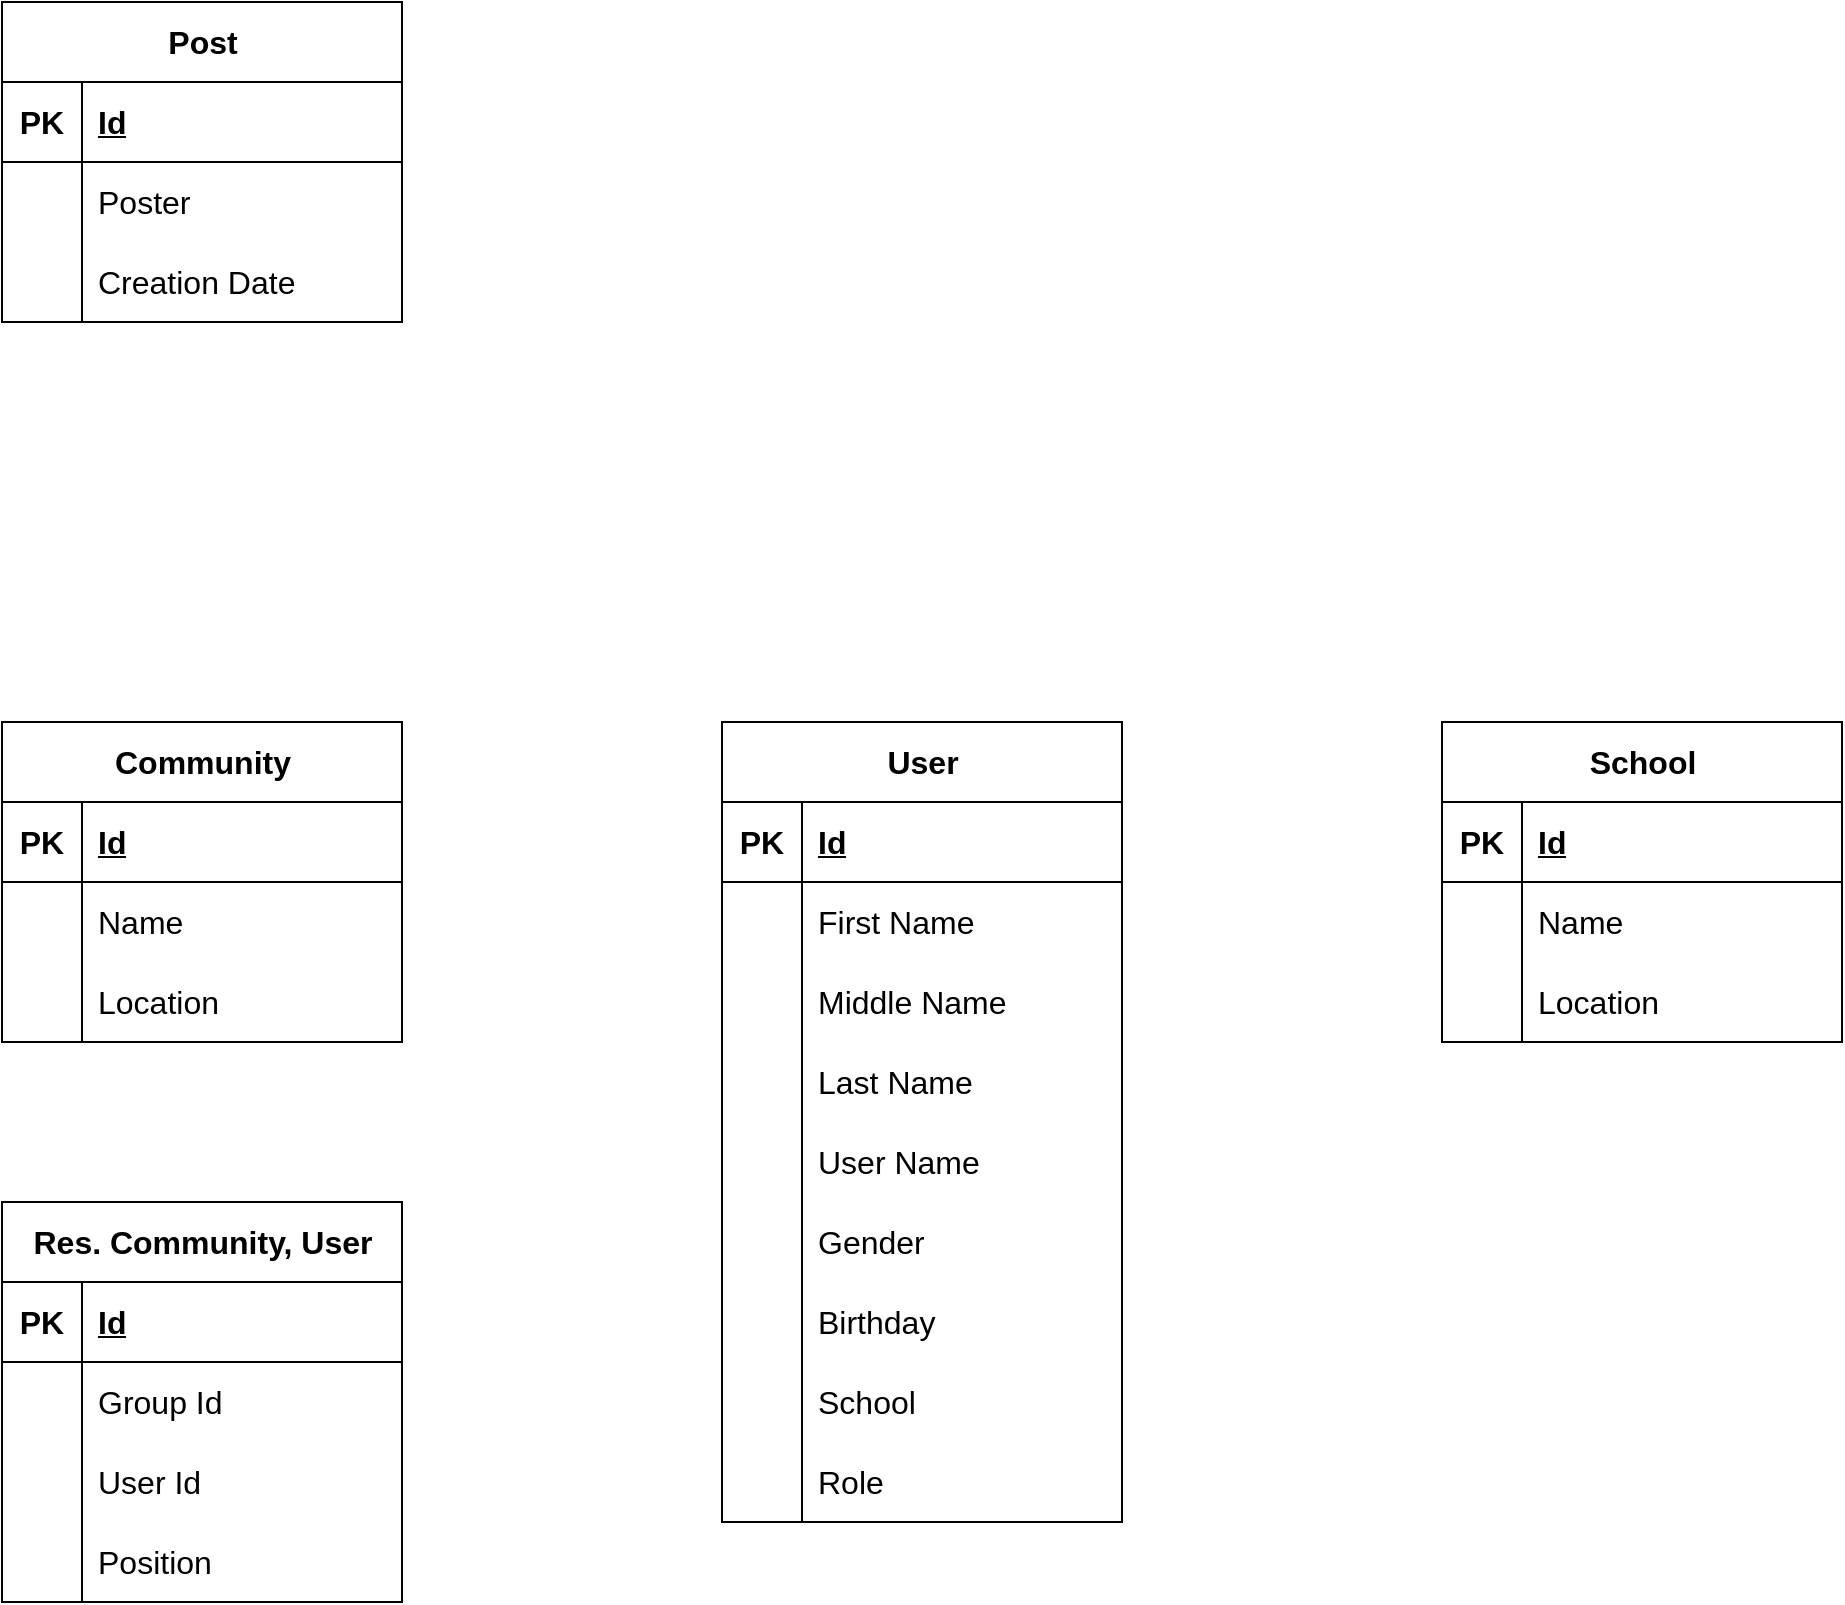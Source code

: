 <mxfile version="21.0.6" type="github">
  <diagram name="Page-1" id="pN7mRfcDiqV7qpgEuXb4">
    <mxGraphModel dx="2150" dy="1405" grid="1" gridSize="10" guides="1" tooltips="1" connect="1" arrows="1" fold="1" page="0" pageScale="1" pageWidth="2000" pageHeight="2000" math="0" shadow="0">
      <root>
        <mxCell id="0" />
        <mxCell id="1" parent="0" />
        <mxCell id="Vd45wIL9K_rjo-z1Z2vt-36" value="User" style="shape=table;startSize=40;container=1;collapsible=1;childLayout=tableLayout;fixedRows=1;rowLines=0;fontStyle=1;align=center;resizeLast=1;html=1;fontSize=16;" vertex="1" parent="1">
          <mxGeometry y="120" width="200" height="400" as="geometry" />
        </mxCell>
        <mxCell id="Vd45wIL9K_rjo-z1Z2vt-37" value="" style="shape=tableRow;horizontal=0;startSize=0;swimlaneHead=0;swimlaneBody=0;fillColor=none;collapsible=0;dropTarget=0;points=[[0,0.5],[1,0.5]];portConstraint=eastwest;top=0;left=0;right=0;bottom=1;fontSize=16;" vertex="1" parent="Vd45wIL9K_rjo-z1Z2vt-36">
          <mxGeometry y="40" width="200" height="40" as="geometry" />
        </mxCell>
        <mxCell id="Vd45wIL9K_rjo-z1Z2vt-38" value="PK" style="shape=partialRectangle;connectable=0;fillColor=none;top=0;left=0;bottom=0;right=0;fontStyle=1;overflow=hidden;whiteSpace=wrap;html=1;fontSize=16;" vertex="1" parent="Vd45wIL9K_rjo-z1Z2vt-37">
          <mxGeometry width="40.0" height="40" as="geometry">
            <mxRectangle width="40.0" height="40" as="alternateBounds" />
          </mxGeometry>
        </mxCell>
        <mxCell id="Vd45wIL9K_rjo-z1Z2vt-39" value="Id" style="shape=partialRectangle;connectable=0;fillColor=none;top=0;left=0;bottom=0;right=0;align=left;spacingLeft=6;fontStyle=5;overflow=hidden;whiteSpace=wrap;html=1;fontSize=16;" vertex="1" parent="Vd45wIL9K_rjo-z1Z2vt-37">
          <mxGeometry x="40.0" width="160.0" height="40" as="geometry">
            <mxRectangle width="160.0" height="40" as="alternateBounds" />
          </mxGeometry>
        </mxCell>
        <mxCell id="Vd45wIL9K_rjo-z1Z2vt-46" value="" style="shape=tableRow;horizontal=0;startSize=0;swimlaneHead=0;swimlaneBody=0;fillColor=none;collapsible=0;dropTarget=0;points=[[0,0.5],[1,0.5]];portConstraint=eastwest;top=0;left=0;right=0;bottom=0;fontSize=16;" vertex="1" parent="Vd45wIL9K_rjo-z1Z2vt-36">
          <mxGeometry y="80" width="200" height="40" as="geometry" />
        </mxCell>
        <mxCell id="Vd45wIL9K_rjo-z1Z2vt-47" value="" style="shape=partialRectangle;connectable=0;fillColor=none;top=0;left=0;bottom=0;right=0;editable=1;overflow=hidden;whiteSpace=wrap;html=1;fontSize=16;" vertex="1" parent="Vd45wIL9K_rjo-z1Z2vt-46">
          <mxGeometry width="40.0" height="40" as="geometry">
            <mxRectangle width="40.0" height="40" as="alternateBounds" />
          </mxGeometry>
        </mxCell>
        <mxCell id="Vd45wIL9K_rjo-z1Z2vt-48" value="First Name" style="shape=partialRectangle;connectable=0;fillColor=none;top=0;left=0;bottom=0;right=0;align=left;spacingLeft=6;overflow=hidden;whiteSpace=wrap;html=1;fontSize=16;" vertex="1" parent="Vd45wIL9K_rjo-z1Z2vt-46">
          <mxGeometry x="40.0" width="160.0" height="40" as="geometry">
            <mxRectangle width="160.0" height="40" as="alternateBounds" />
          </mxGeometry>
        </mxCell>
        <mxCell id="Vd45wIL9K_rjo-z1Z2vt-61" style="shape=tableRow;horizontal=0;startSize=0;swimlaneHead=0;swimlaneBody=0;fillColor=none;collapsible=0;dropTarget=0;points=[[0,0.5],[1,0.5]];portConstraint=eastwest;top=0;left=0;right=0;bottom=0;fontSize=16;" vertex="1" parent="Vd45wIL9K_rjo-z1Z2vt-36">
          <mxGeometry y="120" width="200" height="40" as="geometry" />
        </mxCell>
        <mxCell id="Vd45wIL9K_rjo-z1Z2vt-62" style="shape=partialRectangle;connectable=0;fillColor=none;top=0;left=0;bottom=0;right=0;editable=1;overflow=hidden;whiteSpace=wrap;html=1;fontSize=16;" vertex="1" parent="Vd45wIL9K_rjo-z1Z2vt-61">
          <mxGeometry width="40.0" height="40" as="geometry">
            <mxRectangle width="40.0" height="40" as="alternateBounds" />
          </mxGeometry>
        </mxCell>
        <mxCell id="Vd45wIL9K_rjo-z1Z2vt-63" value="Middle Name" style="shape=partialRectangle;connectable=0;fillColor=none;top=0;left=0;bottom=0;right=0;align=left;spacingLeft=6;overflow=hidden;whiteSpace=wrap;html=1;fontSize=16;" vertex="1" parent="Vd45wIL9K_rjo-z1Z2vt-61">
          <mxGeometry x="40.0" width="160.0" height="40" as="geometry">
            <mxRectangle width="160.0" height="40" as="alternateBounds" />
          </mxGeometry>
        </mxCell>
        <mxCell id="Vd45wIL9K_rjo-z1Z2vt-58" style="shape=tableRow;horizontal=0;startSize=0;swimlaneHead=0;swimlaneBody=0;fillColor=none;collapsible=0;dropTarget=0;points=[[0,0.5],[1,0.5]];portConstraint=eastwest;top=0;left=0;right=0;bottom=0;fontSize=16;" vertex="1" parent="Vd45wIL9K_rjo-z1Z2vt-36">
          <mxGeometry y="160" width="200" height="40" as="geometry" />
        </mxCell>
        <mxCell id="Vd45wIL9K_rjo-z1Z2vt-59" style="shape=partialRectangle;connectable=0;fillColor=none;top=0;left=0;bottom=0;right=0;editable=1;overflow=hidden;whiteSpace=wrap;html=1;fontSize=16;" vertex="1" parent="Vd45wIL9K_rjo-z1Z2vt-58">
          <mxGeometry width="40.0" height="40" as="geometry">
            <mxRectangle width="40.0" height="40" as="alternateBounds" />
          </mxGeometry>
        </mxCell>
        <mxCell id="Vd45wIL9K_rjo-z1Z2vt-60" value="Last Name" style="shape=partialRectangle;connectable=0;fillColor=none;top=0;left=0;bottom=0;right=0;align=left;spacingLeft=6;overflow=hidden;whiteSpace=wrap;html=1;fontSize=16;" vertex="1" parent="Vd45wIL9K_rjo-z1Z2vt-58">
          <mxGeometry x="40.0" width="160.0" height="40" as="geometry">
            <mxRectangle width="160.0" height="40" as="alternateBounds" />
          </mxGeometry>
        </mxCell>
        <mxCell id="Vd45wIL9K_rjo-z1Z2vt-55" style="shape=tableRow;horizontal=0;startSize=0;swimlaneHead=0;swimlaneBody=0;fillColor=none;collapsible=0;dropTarget=0;points=[[0,0.5],[1,0.5]];portConstraint=eastwest;top=0;left=0;right=0;bottom=0;fontSize=16;" vertex="1" parent="Vd45wIL9K_rjo-z1Z2vt-36">
          <mxGeometry y="200" width="200" height="40" as="geometry" />
        </mxCell>
        <mxCell id="Vd45wIL9K_rjo-z1Z2vt-56" style="shape=partialRectangle;connectable=0;fillColor=none;top=0;left=0;bottom=0;right=0;editable=1;overflow=hidden;whiteSpace=wrap;html=1;fontSize=16;" vertex="1" parent="Vd45wIL9K_rjo-z1Z2vt-55">
          <mxGeometry width="40.0" height="40" as="geometry">
            <mxRectangle width="40.0" height="40" as="alternateBounds" />
          </mxGeometry>
        </mxCell>
        <mxCell id="Vd45wIL9K_rjo-z1Z2vt-57" value="User Name" style="shape=partialRectangle;connectable=0;fillColor=none;top=0;left=0;bottom=0;right=0;align=left;spacingLeft=6;overflow=hidden;whiteSpace=wrap;html=1;fontSize=16;" vertex="1" parent="Vd45wIL9K_rjo-z1Z2vt-55">
          <mxGeometry x="40.0" width="160.0" height="40" as="geometry">
            <mxRectangle width="160.0" height="40" as="alternateBounds" />
          </mxGeometry>
        </mxCell>
        <mxCell id="Vd45wIL9K_rjo-z1Z2vt-52" style="shape=tableRow;horizontal=0;startSize=0;swimlaneHead=0;swimlaneBody=0;fillColor=none;collapsible=0;dropTarget=0;points=[[0,0.5],[1,0.5]];portConstraint=eastwest;top=0;left=0;right=0;bottom=0;fontSize=16;" vertex="1" parent="Vd45wIL9K_rjo-z1Z2vt-36">
          <mxGeometry y="240" width="200" height="40" as="geometry" />
        </mxCell>
        <mxCell id="Vd45wIL9K_rjo-z1Z2vt-53" style="shape=partialRectangle;connectable=0;fillColor=none;top=0;left=0;bottom=0;right=0;editable=1;overflow=hidden;whiteSpace=wrap;html=1;fontSize=16;" vertex="1" parent="Vd45wIL9K_rjo-z1Z2vt-52">
          <mxGeometry width="40.0" height="40" as="geometry">
            <mxRectangle width="40.0" height="40" as="alternateBounds" />
          </mxGeometry>
        </mxCell>
        <mxCell id="Vd45wIL9K_rjo-z1Z2vt-54" value="Gender" style="shape=partialRectangle;connectable=0;fillColor=none;top=0;left=0;bottom=0;right=0;align=left;spacingLeft=6;overflow=hidden;whiteSpace=wrap;html=1;fontSize=16;" vertex="1" parent="Vd45wIL9K_rjo-z1Z2vt-52">
          <mxGeometry x="40.0" width="160.0" height="40" as="geometry">
            <mxRectangle width="160.0" height="40" as="alternateBounds" />
          </mxGeometry>
        </mxCell>
        <mxCell id="Vd45wIL9K_rjo-z1Z2vt-49" style="shape=tableRow;horizontal=0;startSize=0;swimlaneHead=0;swimlaneBody=0;fillColor=none;collapsible=0;dropTarget=0;points=[[0,0.5],[1,0.5]];portConstraint=eastwest;top=0;left=0;right=0;bottom=0;fontSize=16;" vertex="1" parent="Vd45wIL9K_rjo-z1Z2vt-36">
          <mxGeometry y="280" width="200" height="40" as="geometry" />
        </mxCell>
        <mxCell id="Vd45wIL9K_rjo-z1Z2vt-50" style="shape=partialRectangle;connectable=0;fillColor=none;top=0;left=0;bottom=0;right=0;editable=1;overflow=hidden;whiteSpace=wrap;html=1;fontSize=16;" vertex="1" parent="Vd45wIL9K_rjo-z1Z2vt-49">
          <mxGeometry width="40.0" height="40" as="geometry">
            <mxRectangle width="40.0" height="40" as="alternateBounds" />
          </mxGeometry>
        </mxCell>
        <mxCell id="Vd45wIL9K_rjo-z1Z2vt-51" value="Birthday" style="shape=partialRectangle;connectable=0;fillColor=none;top=0;left=0;bottom=0;right=0;align=left;spacingLeft=6;overflow=hidden;whiteSpace=wrap;html=1;fontSize=16;" vertex="1" parent="Vd45wIL9K_rjo-z1Z2vt-49">
          <mxGeometry x="40.0" width="160.0" height="40" as="geometry">
            <mxRectangle width="160.0" height="40" as="alternateBounds" />
          </mxGeometry>
        </mxCell>
        <mxCell id="Vd45wIL9K_rjo-z1Z2vt-100" style="shape=tableRow;horizontal=0;startSize=0;swimlaneHead=0;swimlaneBody=0;fillColor=none;collapsible=0;dropTarget=0;points=[[0,0.5],[1,0.5]];portConstraint=eastwest;top=0;left=0;right=0;bottom=0;fontSize=16;" vertex="1" parent="Vd45wIL9K_rjo-z1Z2vt-36">
          <mxGeometry y="320" width="200" height="40" as="geometry" />
        </mxCell>
        <mxCell id="Vd45wIL9K_rjo-z1Z2vt-101" style="shape=partialRectangle;connectable=0;fillColor=none;top=0;left=0;bottom=0;right=0;editable=1;overflow=hidden;whiteSpace=wrap;html=1;fontSize=16;" vertex="1" parent="Vd45wIL9K_rjo-z1Z2vt-100">
          <mxGeometry width="40.0" height="40" as="geometry">
            <mxRectangle width="40.0" height="40" as="alternateBounds" />
          </mxGeometry>
        </mxCell>
        <mxCell id="Vd45wIL9K_rjo-z1Z2vt-102" value="School" style="shape=partialRectangle;connectable=0;fillColor=none;top=0;left=0;bottom=0;right=0;align=left;spacingLeft=6;overflow=hidden;whiteSpace=wrap;html=1;fontSize=16;" vertex="1" parent="Vd45wIL9K_rjo-z1Z2vt-100">
          <mxGeometry x="40.0" width="160.0" height="40" as="geometry">
            <mxRectangle width="160.0" height="40" as="alternateBounds" />
          </mxGeometry>
        </mxCell>
        <mxCell id="Vd45wIL9K_rjo-z1Z2vt-97" style="shape=tableRow;horizontal=0;startSize=0;swimlaneHead=0;swimlaneBody=0;fillColor=none;collapsible=0;dropTarget=0;points=[[0,0.5],[1,0.5]];portConstraint=eastwest;top=0;left=0;right=0;bottom=0;fontSize=16;" vertex="1" parent="Vd45wIL9K_rjo-z1Z2vt-36">
          <mxGeometry y="360" width="200" height="40" as="geometry" />
        </mxCell>
        <mxCell id="Vd45wIL9K_rjo-z1Z2vt-98" style="shape=partialRectangle;connectable=0;fillColor=none;top=0;left=0;bottom=0;right=0;editable=1;overflow=hidden;whiteSpace=wrap;html=1;fontSize=16;" vertex="1" parent="Vd45wIL9K_rjo-z1Z2vt-97">
          <mxGeometry width="40.0" height="40" as="geometry">
            <mxRectangle width="40.0" height="40" as="alternateBounds" />
          </mxGeometry>
        </mxCell>
        <mxCell id="Vd45wIL9K_rjo-z1Z2vt-99" value="Role" style="shape=partialRectangle;connectable=0;fillColor=none;top=0;left=0;bottom=0;right=0;align=left;spacingLeft=6;overflow=hidden;whiteSpace=wrap;html=1;fontSize=16;" vertex="1" parent="Vd45wIL9K_rjo-z1Z2vt-97">
          <mxGeometry x="40.0" width="160.0" height="40" as="geometry">
            <mxRectangle width="160.0" height="40" as="alternateBounds" />
          </mxGeometry>
        </mxCell>
        <mxCell id="Vd45wIL9K_rjo-z1Z2vt-103" value="School" style="shape=table;startSize=40;container=1;collapsible=1;childLayout=tableLayout;fixedRows=1;rowLines=0;fontStyle=1;align=center;resizeLast=1;html=1;fontSize=16;" vertex="1" parent="1">
          <mxGeometry x="360" y="120" width="200" height="160" as="geometry" />
        </mxCell>
        <mxCell id="Vd45wIL9K_rjo-z1Z2vt-104" value="" style="shape=tableRow;horizontal=0;startSize=0;swimlaneHead=0;swimlaneBody=0;fillColor=none;collapsible=0;dropTarget=0;points=[[0,0.5],[1,0.5]];portConstraint=eastwest;top=0;left=0;right=0;bottom=1;fontSize=16;" vertex="1" parent="Vd45wIL9K_rjo-z1Z2vt-103">
          <mxGeometry y="40" width="200" height="40" as="geometry" />
        </mxCell>
        <mxCell id="Vd45wIL9K_rjo-z1Z2vt-105" value="PK" style="shape=partialRectangle;connectable=0;fillColor=none;top=0;left=0;bottom=0;right=0;fontStyle=1;overflow=hidden;whiteSpace=wrap;html=1;fontSize=16;" vertex="1" parent="Vd45wIL9K_rjo-z1Z2vt-104">
          <mxGeometry width="40.0" height="40" as="geometry">
            <mxRectangle width="40.0" height="40" as="alternateBounds" />
          </mxGeometry>
        </mxCell>
        <mxCell id="Vd45wIL9K_rjo-z1Z2vt-106" value="Id" style="shape=partialRectangle;connectable=0;fillColor=none;top=0;left=0;bottom=0;right=0;align=left;spacingLeft=6;fontStyle=5;overflow=hidden;whiteSpace=wrap;html=1;fontSize=16;" vertex="1" parent="Vd45wIL9K_rjo-z1Z2vt-104">
          <mxGeometry x="40.0" width="160.0" height="40" as="geometry">
            <mxRectangle width="160.0" height="40" as="alternateBounds" />
          </mxGeometry>
        </mxCell>
        <mxCell id="Vd45wIL9K_rjo-z1Z2vt-107" value="" style="shape=tableRow;horizontal=0;startSize=0;swimlaneHead=0;swimlaneBody=0;fillColor=none;collapsible=0;dropTarget=0;points=[[0,0.5],[1,0.5]];portConstraint=eastwest;top=0;left=0;right=0;bottom=0;fontSize=16;" vertex="1" parent="Vd45wIL9K_rjo-z1Z2vt-103">
          <mxGeometry y="80" width="200" height="40" as="geometry" />
        </mxCell>
        <mxCell id="Vd45wIL9K_rjo-z1Z2vt-108" value="" style="shape=partialRectangle;connectable=0;fillColor=none;top=0;left=0;bottom=0;right=0;editable=1;overflow=hidden;whiteSpace=wrap;html=1;fontSize=16;" vertex="1" parent="Vd45wIL9K_rjo-z1Z2vt-107">
          <mxGeometry width="40.0" height="40" as="geometry">
            <mxRectangle width="40.0" height="40" as="alternateBounds" />
          </mxGeometry>
        </mxCell>
        <mxCell id="Vd45wIL9K_rjo-z1Z2vt-109" value="Name" style="shape=partialRectangle;connectable=0;fillColor=none;top=0;left=0;bottom=0;right=0;align=left;spacingLeft=6;overflow=hidden;whiteSpace=wrap;html=1;fontSize=16;" vertex="1" parent="Vd45wIL9K_rjo-z1Z2vt-107">
          <mxGeometry x="40.0" width="160.0" height="40" as="geometry">
            <mxRectangle width="160.0" height="40" as="alternateBounds" />
          </mxGeometry>
        </mxCell>
        <mxCell id="Vd45wIL9K_rjo-z1Z2vt-110" style="shape=tableRow;horizontal=0;startSize=0;swimlaneHead=0;swimlaneBody=0;fillColor=none;collapsible=0;dropTarget=0;points=[[0,0.5],[1,0.5]];portConstraint=eastwest;top=0;left=0;right=0;bottom=0;fontSize=16;" vertex="1" parent="Vd45wIL9K_rjo-z1Z2vt-103">
          <mxGeometry y="120" width="200" height="40" as="geometry" />
        </mxCell>
        <mxCell id="Vd45wIL9K_rjo-z1Z2vt-111" style="shape=partialRectangle;connectable=0;fillColor=none;top=0;left=0;bottom=0;right=0;editable=1;overflow=hidden;whiteSpace=wrap;html=1;fontSize=16;" vertex="1" parent="Vd45wIL9K_rjo-z1Z2vt-110">
          <mxGeometry width="40.0" height="40" as="geometry">
            <mxRectangle width="40.0" height="40" as="alternateBounds" />
          </mxGeometry>
        </mxCell>
        <mxCell id="Vd45wIL9K_rjo-z1Z2vt-112" value="Location" style="shape=partialRectangle;connectable=0;fillColor=none;top=0;left=0;bottom=0;right=0;align=left;spacingLeft=6;overflow=hidden;whiteSpace=wrap;html=1;fontSize=16;" vertex="1" parent="Vd45wIL9K_rjo-z1Z2vt-110">
          <mxGeometry x="40.0" width="160.0" height="40" as="geometry">
            <mxRectangle width="160.0" height="40" as="alternateBounds" />
          </mxGeometry>
        </mxCell>
        <mxCell id="Vd45wIL9K_rjo-z1Z2vt-131" value="Community" style="shape=table;startSize=40;container=1;collapsible=1;childLayout=tableLayout;fixedRows=1;rowLines=0;fontStyle=1;align=center;resizeLast=1;html=1;fontSize=16;" vertex="1" parent="1">
          <mxGeometry x="-360" y="120" width="200" height="160" as="geometry" />
        </mxCell>
        <mxCell id="Vd45wIL9K_rjo-z1Z2vt-132" value="" style="shape=tableRow;horizontal=0;startSize=0;swimlaneHead=0;swimlaneBody=0;fillColor=none;collapsible=0;dropTarget=0;points=[[0,0.5],[1,0.5]];portConstraint=eastwest;top=0;left=0;right=0;bottom=1;fontSize=16;" vertex="1" parent="Vd45wIL9K_rjo-z1Z2vt-131">
          <mxGeometry y="40" width="200" height="40" as="geometry" />
        </mxCell>
        <mxCell id="Vd45wIL9K_rjo-z1Z2vt-133" value="PK" style="shape=partialRectangle;connectable=0;fillColor=none;top=0;left=0;bottom=0;right=0;fontStyle=1;overflow=hidden;whiteSpace=wrap;html=1;fontSize=16;" vertex="1" parent="Vd45wIL9K_rjo-z1Z2vt-132">
          <mxGeometry width="40.0" height="40" as="geometry">
            <mxRectangle width="40.0" height="40" as="alternateBounds" />
          </mxGeometry>
        </mxCell>
        <mxCell id="Vd45wIL9K_rjo-z1Z2vt-134" value="Id" style="shape=partialRectangle;connectable=0;fillColor=none;top=0;left=0;bottom=0;right=0;align=left;spacingLeft=6;fontStyle=5;overflow=hidden;whiteSpace=wrap;html=1;fontSize=16;" vertex="1" parent="Vd45wIL9K_rjo-z1Z2vt-132">
          <mxGeometry x="40.0" width="160.0" height="40" as="geometry">
            <mxRectangle width="160.0" height="40" as="alternateBounds" />
          </mxGeometry>
        </mxCell>
        <mxCell id="Vd45wIL9K_rjo-z1Z2vt-135" value="" style="shape=tableRow;horizontal=0;startSize=0;swimlaneHead=0;swimlaneBody=0;fillColor=none;collapsible=0;dropTarget=0;points=[[0,0.5],[1,0.5]];portConstraint=eastwest;top=0;left=0;right=0;bottom=0;fontSize=16;" vertex="1" parent="Vd45wIL9K_rjo-z1Z2vt-131">
          <mxGeometry y="80" width="200" height="40" as="geometry" />
        </mxCell>
        <mxCell id="Vd45wIL9K_rjo-z1Z2vt-136" value="" style="shape=partialRectangle;connectable=0;fillColor=none;top=0;left=0;bottom=0;right=0;editable=1;overflow=hidden;whiteSpace=wrap;html=1;fontSize=16;" vertex="1" parent="Vd45wIL9K_rjo-z1Z2vt-135">
          <mxGeometry width="40.0" height="40" as="geometry">
            <mxRectangle width="40.0" height="40" as="alternateBounds" />
          </mxGeometry>
        </mxCell>
        <mxCell id="Vd45wIL9K_rjo-z1Z2vt-137" value="Name" style="shape=partialRectangle;connectable=0;fillColor=none;top=0;left=0;bottom=0;right=0;align=left;spacingLeft=6;overflow=hidden;whiteSpace=wrap;html=1;fontSize=16;" vertex="1" parent="Vd45wIL9K_rjo-z1Z2vt-135">
          <mxGeometry x="40.0" width="160.0" height="40" as="geometry">
            <mxRectangle width="160.0" height="40" as="alternateBounds" />
          </mxGeometry>
        </mxCell>
        <mxCell id="Vd45wIL9K_rjo-z1Z2vt-138" style="shape=tableRow;horizontal=0;startSize=0;swimlaneHead=0;swimlaneBody=0;fillColor=none;collapsible=0;dropTarget=0;points=[[0,0.5],[1,0.5]];portConstraint=eastwest;top=0;left=0;right=0;bottom=0;fontSize=16;" vertex="1" parent="Vd45wIL9K_rjo-z1Z2vt-131">
          <mxGeometry y="120" width="200" height="40" as="geometry" />
        </mxCell>
        <mxCell id="Vd45wIL9K_rjo-z1Z2vt-139" style="shape=partialRectangle;connectable=0;fillColor=none;top=0;left=0;bottom=0;right=0;editable=1;overflow=hidden;whiteSpace=wrap;html=1;fontSize=16;" vertex="1" parent="Vd45wIL9K_rjo-z1Z2vt-138">
          <mxGeometry width="40.0" height="40" as="geometry">
            <mxRectangle width="40.0" height="40" as="alternateBounds" />
          </mxGeometry>
        </mxCell>
        <mxCell id="Vd45wIL9K_rjo-z1Z2vt-140" value="Location" style="shape=partialRectangle;connectable=0;fillColor=none;top=0;left=0;bottom=0;right=0;align=left;spacingLeft=6;overflow=hidden;whiteSpace=wrap;html=1;fontSize=16;" vertex="1" parent="Vd45wIL9K_rjo-z1Z2vt-138">
          <mxGeometry x="40.0" width="160.0" height="40" as="geometry">
            <mxRectangle width="160.0" height="40" as="alternateBounds" />
          </mxGeometry>
        </mxCell>
        <mxCell id="Vd45wIL9K_rjo-z1Z2vt-141" value="Res. Community, User" style="shape=table;startSize=40;container=1;collapsible=1;childLayout=tableLayout;fixedRows=1;rowLines=0;fontStyle=1;align=center;resizeLast=1;html=1;fontSize=16;" vertex="1" parent="1">
          <mxGeometry x="-360" y="360" width="200" height="200" as="geometry" />
        </mxCell>
        <mxCell id="Vd45wIL9K_rjo-z1Z2vt-142" value="" style="shape=tableRow;horizontal=0;startSize=0;swimlaneHead=0;swimlaneBody=0;fillColor=none;collapsible=0;dropTarget=0;points=[[0,0.5],[1,0.5]];portConstraint=eastwest;top=0;left=0;right=0;bottom=1;fontSize=16;" vertex="1" parent="Vd45wIL9K_rjo-z1Z2vt-141">
          <mxGeometry y="40" width="200" height="40" as="geometry" />
        </mxCell>
        <mxCell id="Vd45wIL9K_rjo-z1Z2vt-143" value="PK" style="shape=partialRectangle;connectable=0;fillColor=none;top=0;left=0;bottom=0;right=0;fontStyle=1;overflow=hidden;whiteSpace=wrap;html=1;fontSize=16;" vertex="1" parent="Vd45wIL9K_rjo-z1Z2vt-142">
          <mxGeometry width="40.0" height="40" as="geometry">
            <mxRectangle width="40.0" height="40" as="alternateBounds" />
          </mxGeometry>
        </mxCell>
        <mxCell id="Vd45wIL9K_rjo-z1Z2vt-144" value="Id" style="shape=partialRectangle;connectable=0;fillColor=none;top=0;left=0;bottom=0;right=0;align=left;spacingLeft=6;fontStyle=5;overflow=hidden;whiteSpace=wrap;html=1;fontSize=16;" vertex="1" parent="Vd45wIL9K_rjo-z1Z2vt-142">
          <mxGeometry x="40.0" width="160.0" height="40" as="geometry">
            <mxRectangle width="160.0" height="40" as="alternateBounds" />
          </mxGeometry>
        </mxCell>
        <mxCell id="Vd45wIL9K_rjo-z1Z2vt-145" value="" style="shape=tableRow;horizontal=0;startSize=0;swimlaneHead=0;swimlaneBody=0;fillColor=none;collapsible=0;dropTarget=0;points=[[0,0.5],[1,0.5]];portConstraint=eastwest;top=0;left=0;right=0;bottom=0;fontSize=16;" vertex="1" parent="Vd45wIL9K_rjo-z1Z2vt-141">
          <mxGeometry y="80" width="200" height="40" as="geometry" />
        </mxCell>
        <mxCell id="Vd45wIL9K_rjo-z1Z2vt-146" value="" style="shape=partialRectangle;connectable=0;fillColor=none;top=0;left=0;bottom=0;right=0;editable=1;overflow=hidden;whiteSpace=wrap;html=1;fontSize=16;" vertex="1" parent="Vd45wIL9K_rjo-z1Z2vt-145">
          <mxGeometry width="40.0" height="40" as="geometry">
            <mxRectangle width="40.0" height="40" as="alternateBounds" />
          </mxGeometry>
        </mxCell>
        <mxCell id="Vd45wIL9K_rjo-z1Z2vt-147" value="Group Id" style="shape=partialRectangle;connectable=0;fillColor=none;top=0;left=0;bottom=0;right=0;align=left;spacingLeft=6;overflow=hidden;whiteSpace=wrap;html=1;fontSize=16;" vertex="1" parent="Vd45wIL9K_rjo-z1Z2vt-145">
          <mxGeometry x="40.0" width="160.0" height="40" as="geometry">
            <mxRectangle width="160.0" height="40" as="alternateBounds" />
          </mxGeometry>
        </mxCell>
        <mxCell id="Vd45wIL9K_rjo-z1Z2vt-148" style="shape=tableRow;horizontal=0;startSize=0;swimlaneHead=0;swimlaneBody=0;fillColor=none;collapsible=0;dropTarget=0;points=[[0,0.5],[1,0.5]];portConstraint=eastwest;top=0;left=0;right=0;bottom=0;fontSize=16;" vertex="1" parent="Vd45wIL9K_rjo-z1Z2vt-141">
          <mxGeometry y="120" width="200" height="40" as="geometry" />
        </mxCell>
        <mxCell id="Vd45wIL9K_rjo-z1Z2vt-149" style="shape=partialRectangle;connectable=0;fillColor=none;top=0;left=0;bottom=0;right=0;editable=1;overflow=hidden;whiteSpace=wrap;html=1;fontSize=16;" vertex="1" parent="Vd45wIL9K_rjo-z1Z2vt-148">
          <mxGeometry width="40.0" height="40" as="geometry">
            <mxRectangle width="40.0" height="40" as="alternateBounds" />
          </mxGeometry>
        </mxCell>
        <mxCell id="Vd45wIL9K_rjo-z1Z2vt-150" value="User Id" style="shape=partialRectangle;connectable=0;fillColor=none;top=0;left=0;bottom=0;right=0;align=left;spacingLeft=6;overflow=hidden;whiteSpace=wrap;html=1;fontSize=16;" vertex="1" parent="Vd45wIL9K_rjo-z1Z2vt-148">
          <mxGeometry x="40.0" width="160.0" height="40" as="geometry">
            <mxRectangle width="160.0" height="40" as="alternateBounds" />
          </mxGeometry>
        </mxCell>
        <mxCell id="Vd45wIL9K_rjo-z1Z2vt-151" style="shape=tableRow;horizontal=0;startSize=0;swimlaneHead=0;swimlaneBody=0;fillColor=none;collapsible=0;dropTarget=0;points=[[0,0.5],[1,0.5]];portConstraint=eastwest;top=0;left=0;right=0;bottom=0;fontSize=16;" vertex="1" parent="Vd45wIL9K_rjo-z1Z2vt-141">
          <mxGeometry y="160" width="200" height="40" as="geometry" />
        </mxCell>
        <mxCell id="Vd45wIL9K_rjo-z1Z2vt-152" style="shape=partialRectangle;connectable=0;fillColor=none;top=0;left=0;bottom=0;right=0;editable=1;overflow=hidden;whiteSpace=wrap;html=1;fontSize=16;" vertex="1" parent="Vd45wIL9K_rjo-z1Z2vt-151">
          <mxGeometry width="40.0" height="40" as="geometry">
            <mxRectangle width="40.0" height="40" as="alternateBounds" />
          </mxGeometry>
        </mxCell>
        <mxCell id="Vd45wIL9K_rjo-z1Z2vt-153" value="Position" style="shape=partialRectangle;connectable=0;fillColor=none;top=0;left=0;bottom=0;right=0;align=left;spacingLeft=6;overflow=hidden;whiteSpace=wrap;html=1;fontSize=16;" vertex="1" parent="Vd45wIL9K_rjo-z1Z2vt-151">
          <mxGeometry x="40.0" width="160.0" height="40" as="geometry">
            <mxRectangle width="160.0" height="40" as="alternateBounds" />
          </mxGeometry>
        </mxCell>
        <mxCell id="Vd45wIL9K_rjo-z1Z2vt-154" value="Post" style="shape=table;startSize=40;container=1;collapsible=1;childLayout=tableLayout;fixedRows=1;rowLines=0;fontStyle=1;align=center;resizeLast=1;html=1;fontSize=16;" vertex="1" parent="1">
          <mxGeometry x="-360" y="-240" width="200" height="160" as="geometry" />
        </mxCell>
        <mxCell id="Vd45wIL9K_rjo-z1Z2vt-155" value="" style="shape=tableRow;horizontal=0;startSize=0;swimlaneHead=0;swimlaneBody=0;fillColor=none;collapsible=0;dropTarget=0;points=[[0,0.5],[1,0.5]];portConstraint=eastwest;top=0;left=0;right=0;bottom=1;fontSize=16;" vertex="1" parent="Vd45wIL9K_rjo-z1Z2vt-154">
          <mxGeometry y="40" width="200" height="40" as="geometry" />
        </mxCell>
        <mxCell id="Vd45wIL9K_rjo-z1Z2vt-156" value="PK" style="shape=partialRectangle;connectable=0;fillColor=none;top=0;left=0;bottom=0;right=0;fontStyle=1;overflow=hidden;whiteSpace=wrap;html=1;fontSize=16;" vertex="1" parent="Vd45wIL9K_rjo-z1Z2vt-155">
          <mxGeometry width="40.0" height="40" as="geometry">
            <mxRectangle width="40.0" height="40" as="alternateBounds" />
          </mxGeometry>
        </mxCell>
        <mxCell id="Vd45wIL9K_rjo-z1Z2vt-157" value="Id" style="shape=partialRectangle;connectable=0;fillColor=none;top=0;left=0;bottom=0;right=0;align=left;spacingLeft=6;fontStyle=5;overflow=hidden;whiteSpace=wrap;html=1;fontSize=16;" vertex="1" parent="Vd45wIL9K_rjo-z1Z2vt-155">
          <mxGeometry x="40.0" width="160.0" height="40" as="geometry">
            <mxRectangle width="160.0" height="40" as="alternateBounds" />
          </mxGeometry>
        </mxCell>
        <mxCell id="Vd45wIL9K_rjo-z1Z2vt-158" value="" style="shape=tableRow;horizontal=0;startSize=0;swimlaneHead=0;swimlaneBody=0;fillColor=none;collapsible=0;dropTarget=0;points=[[0,0.5],[1,0.5]];portConstraint=eastwest;top=0;left=0;right=0;bottom=0;fontSize=16;" vertex="1" parent="Vd45wIL9K_rjo-z1Z2vt-154">
          <mxGeometry y="80" width="200" height="40" as="geometry" />
        </mxCell>
        <mxCell id="Vd45wIL9K_rjo-z1Z2vt-159" value="" style="shape=partialRectangle;connectable=0;fillColor=none;top=0;left=0;bottom=0;right=0;editable=1;overflow=hidden;whiteSpace=wrap;html=1;fontSize=16;" vertex="1" parent="Vd45wIL9K_rjo-z1Z2vt-158">
          <mxGeometry width="40.0" height="40" as="geometry">
            <mxRectangle width="40.0" height="40" as="alternateBounds" />
          </mxGeometry>
        </mxCell>
        <mxCell id="Vd45wIL9K_rjo-z1Z2vt-160" value="Poster" style="shape=partialRectangle;connectable=0;fillColor=none;top=0;left=0;bottom=0;right=0;align=left;spacingLeft=6;overflow=hidden;whiteSpace=wrap;html=1;fontSize=16;" vertex="1" parent="Vd45wIL9K_rjo-z1Z2vt-158">
          <mxGeometry x="40.0" width="160.0" height="40" as="geometry">
            <mxRectangle width="160.0" height="40" as="alternateBounds" />
          </mxGeometry>
        </mxCell>
        <mxCell id="Vd45wIL9K_rjo-z1Z2vt-161" style="shape=tableRow;horizontal=0;startSize=0;swimlaneHead=0;swimlaneBody=0;fillColor=none;collapsible=0;dropTarget=0;points=[[0,0.5],[1,0.5]];portConstraint=eastwest;top=0;left=0;right=0;bottom=0;fontSize=16;" vertex="1" parent="Vd45wIL9K_rjo-z1Z2vt-154">
          <mxGeometry y="120" width="200" height="40" as="geometry" />
        </mxCell>
        <mxCell id="Vd45wIL9K_rjo-z1Z2vt-162" style="shape=partialRectangle;connectable=0;fillColor=none;top=0;left=0;bottom=0;right=0;editable=1;overflow=hidden;whiteSpace=wrap;html=1;fontSize=16;" vertex="1" parent="Vd45wIL9K_rjo-z1Z2vt-161">
          <mxGeometry width="40.0" height="40" as="geometry">
            <mxRectangle width="40.0" height="40" as="alternateBounds" />
          </mxGeometry>
        </mxCell>
        <mxCell id="Vd45wIL9K_rjo-z1Z2vt-163" value="Creation Date" style="shape=partialRectangle;connectable=0;fillColor=none;top=0;left=0;bottom=0;right=0;align=left;spacingLeft=6;overflow=hidden;whiteSpace=wrap;html=1;fontSize=16;" vertex="1" parent="Vd45wIL9K_rjo-z1Z2vt-161">
          <mxGeometry x="40.0" width="160.0" height="40" as="geometry">
            <mxRectangle width="160.0" height="40" as="alternateBounds" />
          </mxGeometry>
        </mxCell>
      </root>
    </mxGraphModel>
  </diagram>
</mxfile>
